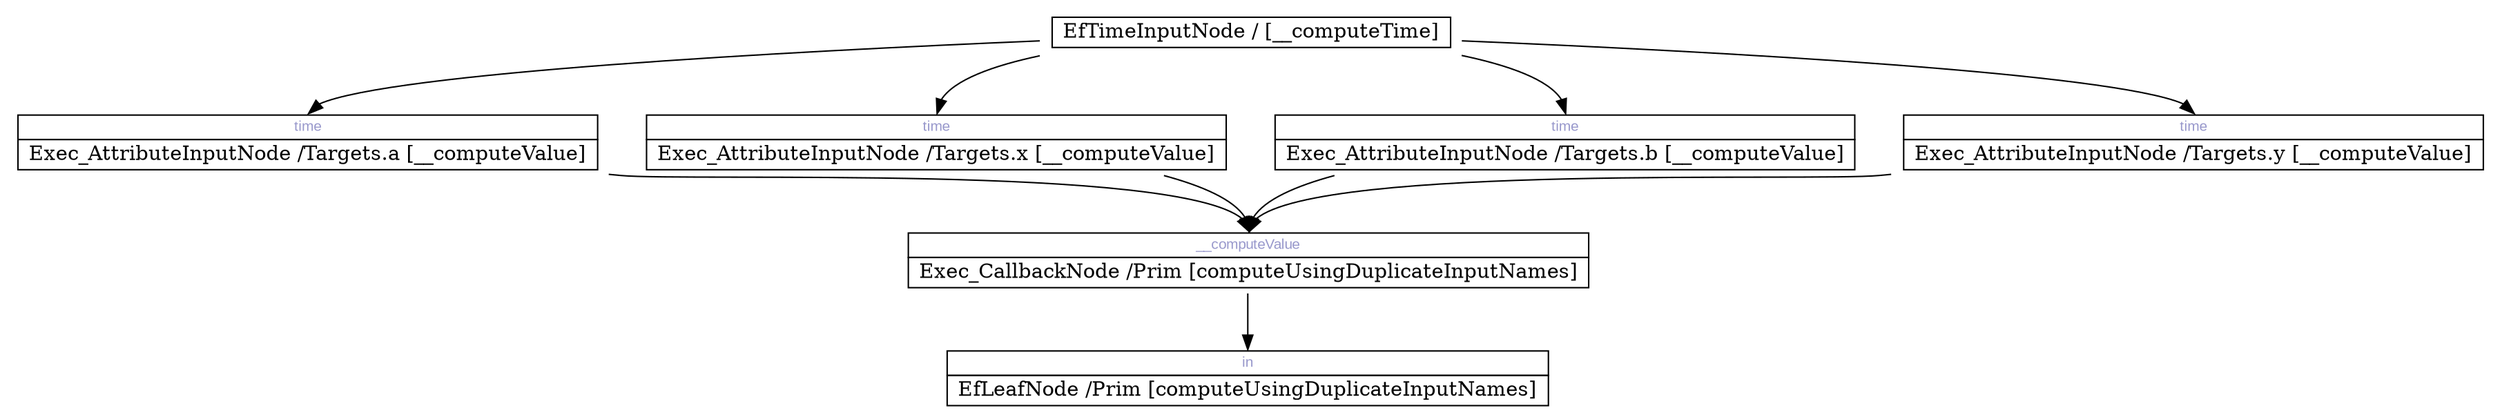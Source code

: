 digraph network {
	rankdir=TB;
	page="8.5, 11";

	node [shape=plaintext];
		"0x7f562aee04e0" [label=<
		<TABLE BORDER="0" CELLBORDER="1" CELLSPACING="0">
			<TR><TD COLSPAN="1"> EfTimeInputNode / [__computeTime] </TD></TR>
		</TABLE>>];
	node [shape=plaintext];
		"0x7f562ee30400" [label=<
		<TABLE BORDER="0" CELLBORDER="1" CELLSPACING="0">
			<TR><TD PORT="0x7f5625d04900" COLSPAN="1"><FONT POINT-SIZE="10" FACE="Arial" COLOR="#9999cc">time</FONT></TD></TR>
			<TR><TD COLSPAN="1"> Exec_AttributeInputNode /Targets.a [__computeValue] </TD></TR>
		</TABLE>>];
	node [shape=plaintext];
		"0x7f562802fa00" [label=<
		<TABLE BORDER="0" CELLBORDER="1" CELLSPACING="0">
			<TR><TD PORT="0x7f5625bb0e00" COLSPAN="1"><FONT POINT-SIZE="10" FACE="Arial" COLOR="#9999cc">time</FONT></TD></TR>
			<TR><TD COLSPAN="1"> Exec_AttributeInputNode /Targets.x [__computeValue] </TD></TR>
		</TABLE>>];
	node [shape=plaintext];
		"0x7f563171d470" [label=<
		<TABLE BORDER="0" CELLBORDER="1" CELLSPACING="0">
			<TR><TD PORT="0x7f5635ae53d0" COLSPAN="1"><FONT POINT-SIZE="10" FACE="Arial" COLOR="#9999cc">__computeValue</FONT></TD></TR>
			<TR><TD COLSPAN="1"> Exec_CallbackNode /Prim [computeUsingDuplicateInputNames] </TD></TR>
		</TABLE>>];
	node [shape=plaintext];
		"0x7f5635ae91c0" [label=<
		<TABLE BORDER="0" CELLBORDER="1" CELLSPACING="0">
			<TR><TD PORT="0x7f560b48edc0" COLSPAN="1"><FONT POINT-SIZE="10" FACE="Arial" COLOR="#9999cc">in</FONT></TD></TR>
			<TR><TD COLSPAN="1"> EfLeafNode /Prim [computeUsingDuplicateInputNames] </TD></TR>
		</TABLE>>];
	node [shape=plaintext];
		"0x7f562602f100" [label=<
		<TABLE BORDER="0" CELLBORDER="1" CELLSPACING="0">
			<TR><TD PORT="0x7f5634cbf170" COLSPAN="1"><FONT POINT-SIZE="10" FACE="Arial" COLOR="#9999cc">time</FONT></TD></TR>
			<TR><TD COLSPAN="1"> Exec_AttributeInputNode /Targets.b [__computeValue] </TD></TR>
		</TABLE>>];
	node [shape=plaintext];
		"0x7f562eed3c00" [label=<
		<TABLE BORDER="0" CELLBORDER="1" CELLSPACING="0">
			<TR><TD PORT="0x7f560b5216e0" COLSPAN="1"><FONT POINT-SIZE="10" FACE="Arial" COLOR="#9999cc">time</FONT></TD></TR>
			<TR><TD COLSPAN="1"> Exec_AttributeInputNode /Targets.y [__computeValue] </TD></TR>
		</TABLE>>];
		"0x7f562aee04e0" -> "0x7f562ee30400":"0x7f5625d04900":n;
		"0x7f562aee04e0" -> "0x7f562802fa00":"0x7f5625bb0e00":n;
		"0x7f562ee30400" -> "0x7f563171d470":"0x7f5635ae53d0":n;
		"0x7f562602f100" -> "0x7f563171d470":"0x7f5635ae53d0":n;
		"0x7f562802fa00" -> "0x7f563171d470":"0x7f5635ae53d0":n;
		"0x7f562eed3c00" -> "0x7f563171d470":"0x7f5635ae53d0":n;
		"0x7f563171d470" -> "0x7f5635ae91c0":"0x7f560b48edc0":n;
		"0x7f562aee04e0" -> "0x7f562602f100":"0x7f5634cbf170":n;
		"0x7f562aee04e0" -> "0x7f562eed3c00":"0x7f560b5216e0":n;
}
